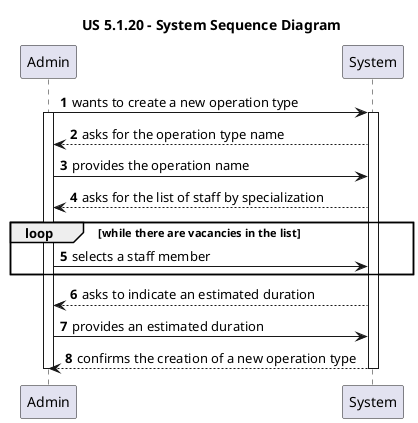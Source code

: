 @startuml
'https://plantuml.com/sequence-diagram

title "US 5.1.20 - System Sequence Diagram"

autonumber

participant Admin as ADM
participant System as SYS

ADM -> SYS : wants to create a new operation type
activate ADM
activate SYS

SYS --> ADM : asks for the operation type name

ADM -> SYS : provides the operation name

SYS --> ADM : asks for the list of staff by specialization

loop while there are vacancies in the list

ADM -> SYS : selects a staff member

end loop

SYS --> ADM : asks to indicate an estimated duration

ADM -> SYS : provides an estimated duration

SYS --> ADM : confirms the creation of a new operation type

deactivate ADM
deactivate SYS

@enduml